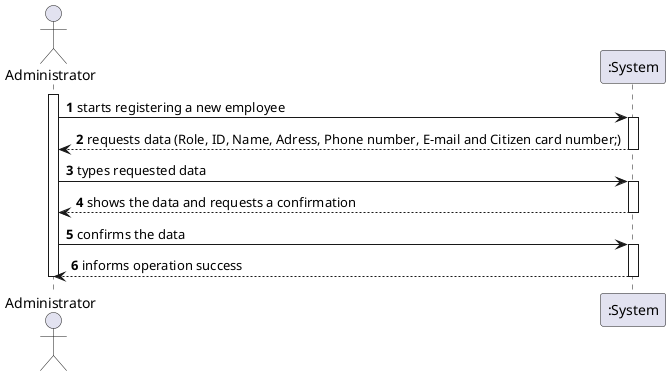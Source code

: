 @startuml

autonumber
actor "Administrator" as ADM

activate ADM
ADM -> ":System" : starts registering a new employee
activate ":System"
":System" --> ADM : requests data (Role, ID, Name, Adress, Phone number, E-mail and Citizen card number;)
deactivate ":System"

ADM -> ":System" : types requested data
activate ":System"
":System" --> ADM : shows the data and requests a confirmation
deactivate ":System"

ADM -> ":System" : confirms the data
activate ":System"
":System" --> ADM : informs operation success
deactivate ":System"


deactivate ADM
@enduml